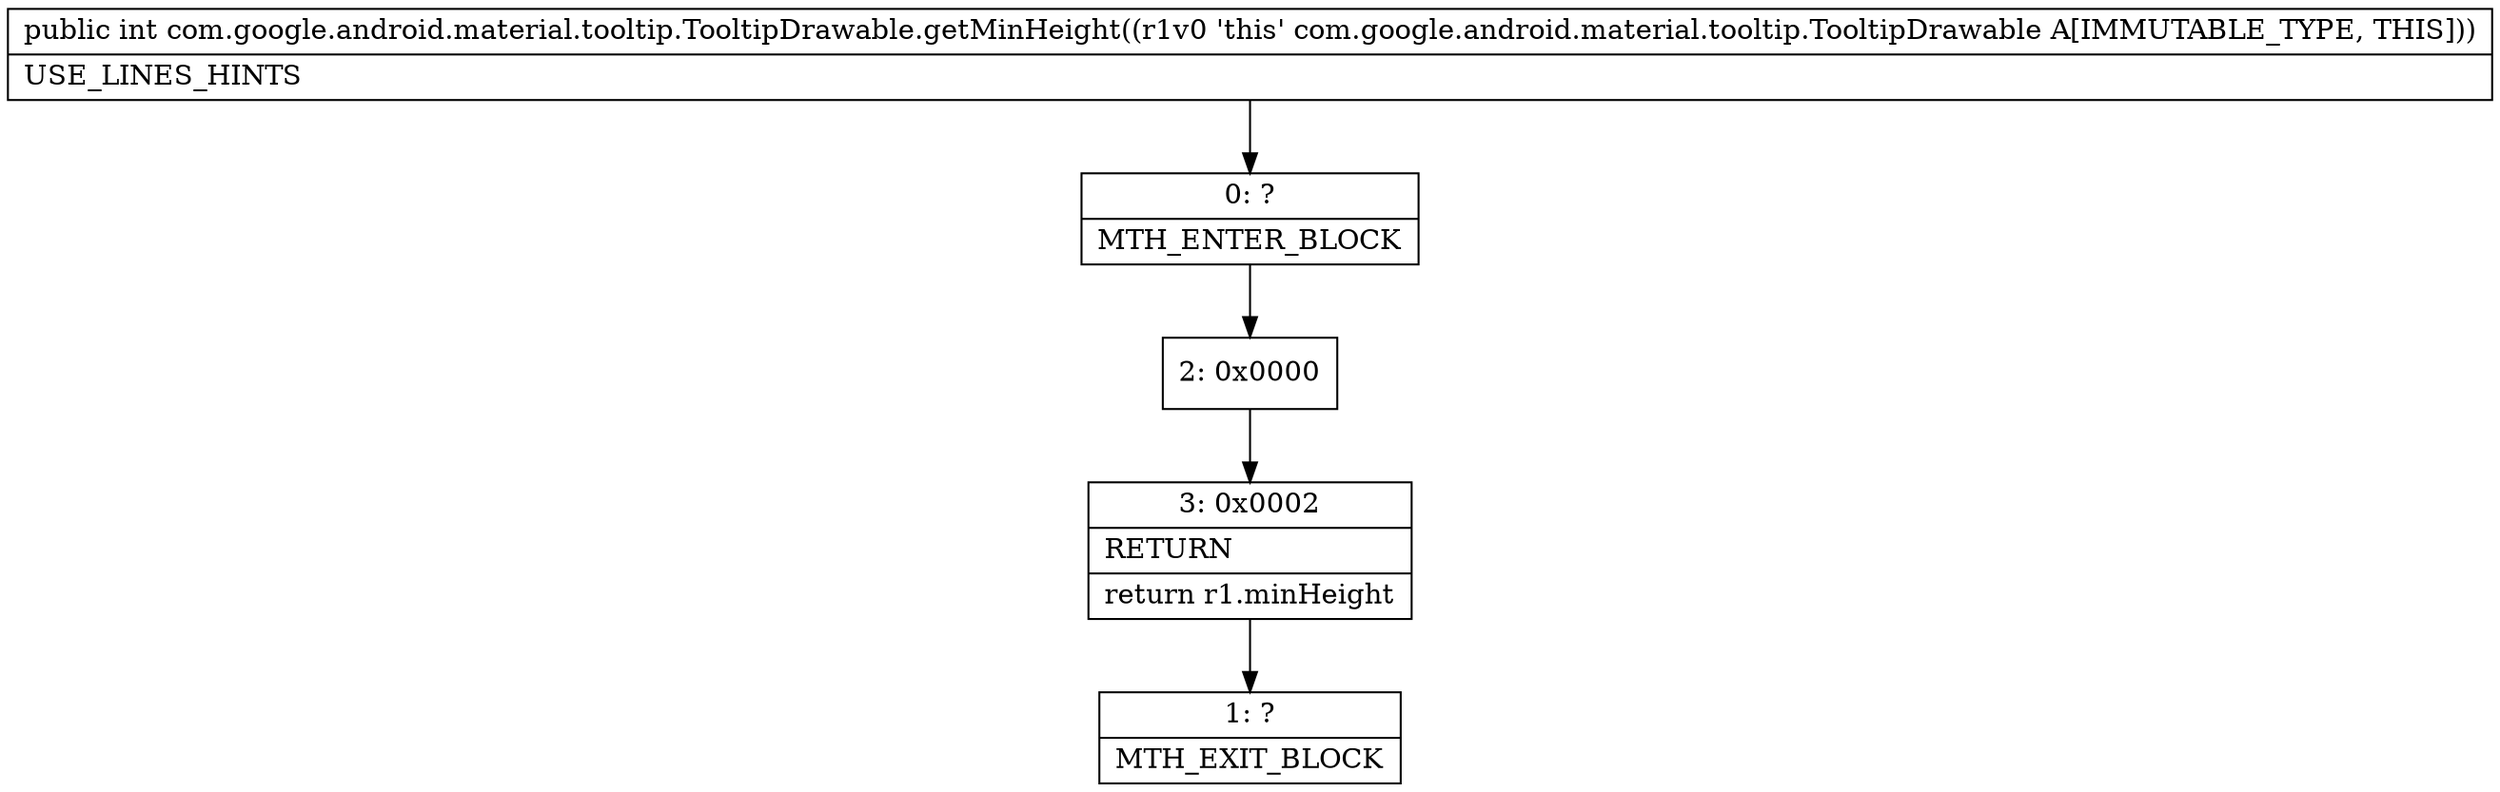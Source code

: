 digraph "CFG forcom.google.android.material.tooltip.TooltipDrawable.getMinHeight()I" {
Node_0 [shape=record,label="{0\:\ ?|MTH_ENTER_BLOCK\l}"];
Node_2 [shape=record,label="{2\:\ 0x0000}"];
Node_3 [shape=record,label="{3\:\ 0x0002|RETURN\l|return r1.minHeight\l}"];
Node_1 [shape=record,label="{1\:\ ?|MTH_EXIT_BLOCK\l}"];
MethodNode[shape=record,label="{public int com.google.android.material.tooltip.TooltipDrawable.getMinHeight((r1v0 'this' com.google.android.material.tooltip.TooltipDrawable A[IMMUTABLE_TYPE, THIS]))  | USE_LINES_HINTS\l}"];
MethodNode -> Node_0;Node_0 -> Node_2;
Node_2 -> Node_3;
Node_3 -> Node_1;
}

